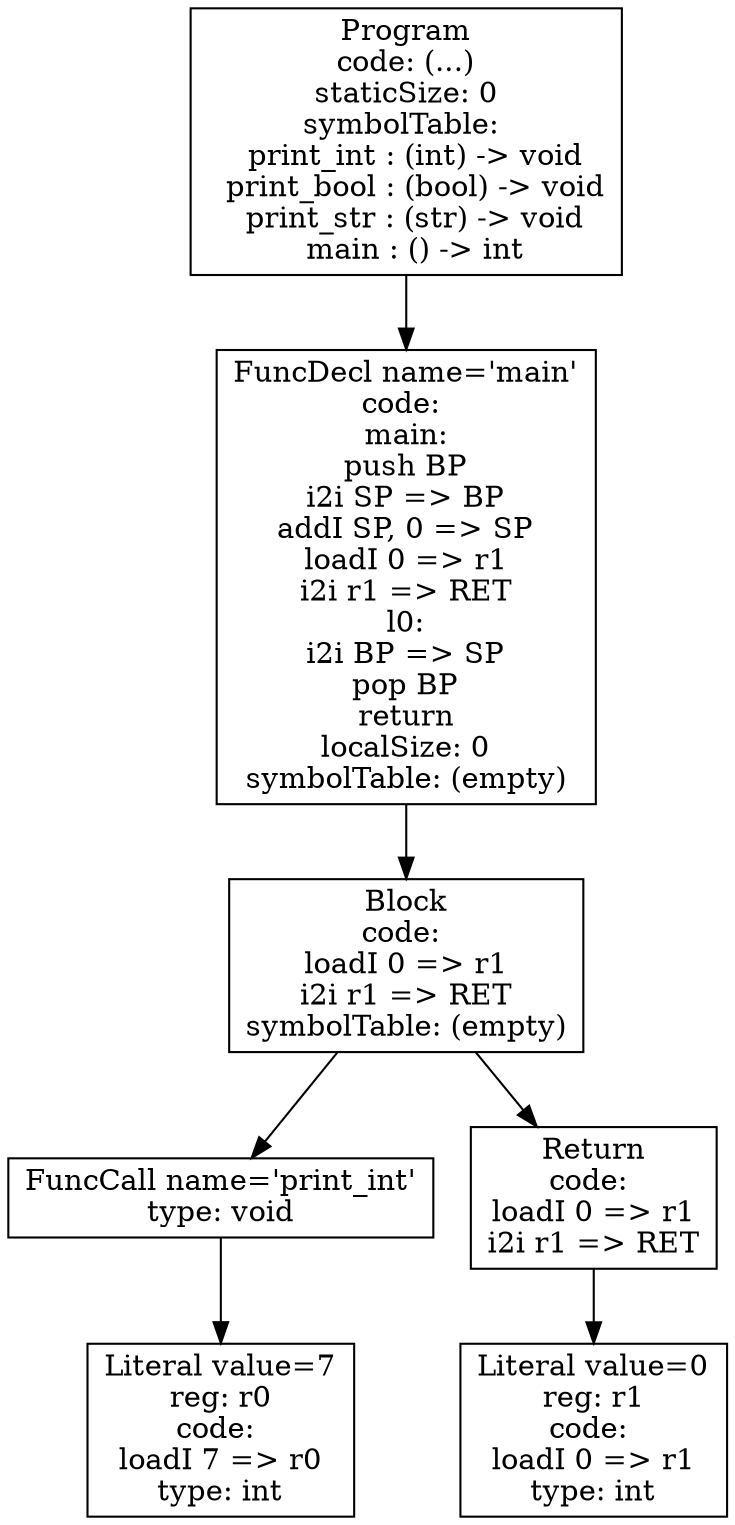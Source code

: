 digraph AST {
4 [shape=box, label="Literal value=7\nreg: r0\ncode: \nloadI 7 => r0\ntype: int"];
3 [shape=box, label="FuncCall name='print_int'\ntype: void"];
3 -> 4;
6 [shape=box, label="Literal value=0\nreg: r1\ncode: \nloadI 0 => r1\ntype: int"];
5 [shape=box, label="Return\ncode: \nloadI 0 => r1\ni2i r1 => RET"];
5 -> 6;
2 [shape=box, label="Block\ncode: \nloadI 0 => r1\ni2i r1 => RET\nsymbolTable: (empty)"];
2 -> 3;
2 -> 5;
1 [shape=box, label="FuncDecl name='main'\ncode: \nmain:\npush BP\ni2i SP => BP\naddI SP, 0 => SP\nloadI 0 => r1\ni2i r1 => RET\nl0:\ni2i BP => SP\npop BP\nreturn\nlocalSize: 0\nsymbolTable: (empty)"];
1 -> 2;
0 [shape=box, label="Program\ncode: (...)\nstaticSize: 0\nsymbolTable: \n  print_int : (int) -> void\n  print_bool : (bool) -> void\n  print_str : (str) -> void\n  main : () -> int"];
0 -> 1;
}
